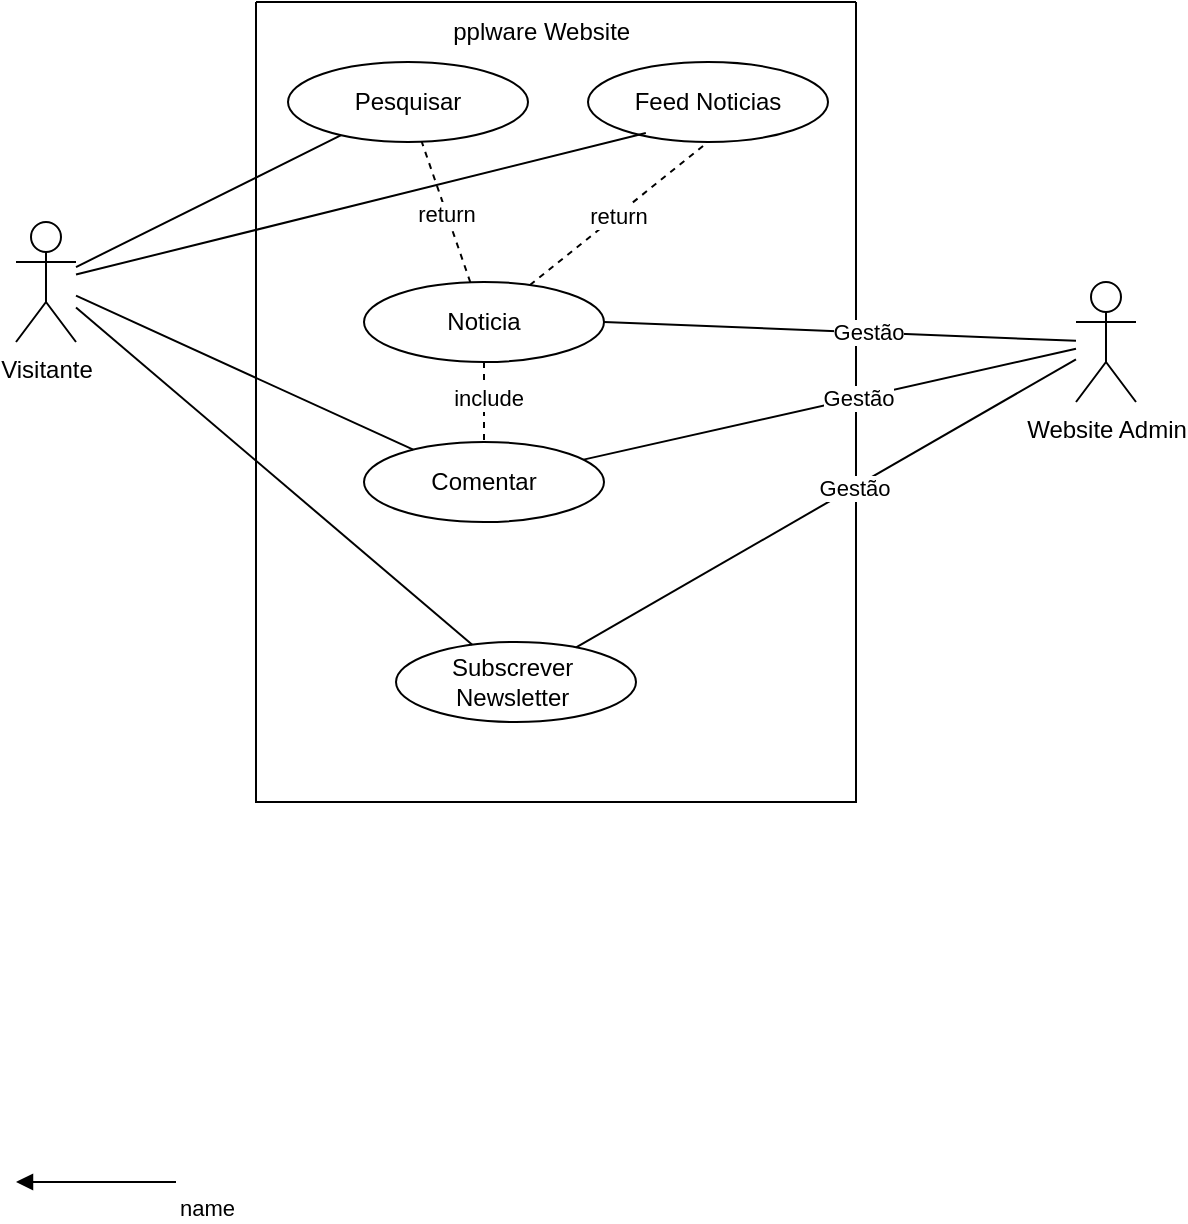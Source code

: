 <mxfile version="22.1.18" type="github">
  <diagram name="Página-1" id="pN39wXMBFtuyC5WhX6lR">
    <mxGraphModel dx="486" dy="464" grid="1" gridSize="10" guides="1" tooltips="1" connect="1" arrows="1" fold="1" page="1" pageScale="1" pageWidth="827" pageHeight="1169" math="0" shadow="0">
      <root>
        <mxCell id="0" />
        <mxCell id="1" parent="0" />
        <mxCell id="wujke9OWW01raQN76-9f-1" value="Visitante" style="shape=umlActor;verticalLabelPosition=bottom;verticalAlign=top;html=1;outlineConnect=0;" parent="1" vertex="1">
          <mxGeometry x="120" y="160" width="30" height="60" as="geometry" />
        </mxCell>
        <mxCell id="wujke9OWW01raQN76-9f-5" value="" style="swimlane;startSize=0;" parent="1" vertex="1">
          <mxGeometry x="240" y="50" width="300" height="400" as="geometry" />
        </mxCell>
        <mxCell id="wujke9OWW01raQN76-9f-3" value="pplware Website&amp;nbsp;" style="text;html=1;align=center;verticalAlign=middle;resizable=0;points=[];autosize=1;strokeColor=none;fillColor=none;" parent="wujke9OWW01raQN76-9f-5" vertex="1">
          <mxGeometry x="84" width="120" height="30" as="geometry" />
        </mxCell>
        <mxCell id="wujke9OWW01raQN76-9f-2" value="Noticia" style="ellipse;whiteSpace=wrap;html=1;" parent="wujke9OWW01raQN76-9f-5" vertex="1">
          <mxGeometry x="54" y="140" width="120" height="40" as="geometry" />
        </mxCell>
        <mxCell id="wujke9OWW01raQN76-9f-20" value="Pesquisar" style="ellipse;whiteSpace=wrap;html=1;" parent="wujke9OWW01raQN76-9f-5" vertex="1">
          <mxGeometry x="16" y="30" width="120" height="40" as="geometry" />
        </mxCell>
        <mxCell id="PxkZ7bjZGEVZncgXgRI6-1" value="Subscrever&amp;nbsp;&lt;br&gt;Newsletter&amp;nbsp;" style="ellipse;whiteSpace=wrap;html=1;" vertex="1" parent="wujke9OWW01raQN76-9f-5">
          <mxGeometry x="70" y="320" width="120" height="40" as="geometry" />
        </mxCell>
        <mxCell id="PxkZ7bjZGEVZncgXgRI6-2" value="Comentar" style="ellipse;whiteSpace=wrap;html=1;" vertex="1" parent="wujke9OWW01raQN76-9f-5">
          <mxGeometry x="54" y="220" width="120" height="40" as="geometry" />
        </mxCell>
        <mxCell id="PxkZ7bjZGEVZncgXgRI6-7" value="" style="endArrow=none;dashed=1;html=1;rounded=0;" edge="1" parent="wujke9OWW01raQN76-9f-5" source="wujke9OWW01raQN76-9f-2" target="wujke9OWW01raQN76-9f-20">
          <mxGeometry width="50" height="50" relative="1" as="geometry">
            <mxPoint x="116" y="102" as="sourcePoint" />
            <mxPoint x="150" y="70" as="targetPoint" />
          </mxGeometry>
        </mxCell>
        <mxCell id="PxkZ7bjZGEVZncgXgRI6-8" value="return" style="edgeLabel;html=1;align=center;verticalAlign=middle;resizable=0;points=[];" vertex="1" connectable="0" parent="PxkZ7bjZGEVZncgXgRI6-7">
          <mxGeometry x="-0.021" relative="1" as="geometry">
            <mxPoint as="offset" />
          </mxGeometry>
        </mxCell>
        <mxCell id="PxkZ7bjZGEVZncgXgRI6-10" value="Feed Noticias" style="ellipse;whiteSpace=wrap;html=1;" vertex="1" parent="wujke9OWW01raQN76-9f-5">
          <mxGeometry x="166" y="30" width="120" height="40" as="geometry" />
        </mxCell>
        <mxCell id="PxkZ7bjZGEVZncgXgRI6-11" value="" style="endArrow=none;dashed=1;html=1;rounded=0;entryX=0.5;entryY=1;entryDx=0;entryDy=0;" edge="1" parent="wujke9OWW01raQN76-9f-5" source="wujke9OWW01raQN76-9f-2" target="PxkZ7bjZGEVZncgXgRI6-10">
          <mxGeometry width="50" height="50" relative="1" as="geometry">
            <mxPoint x="142" y="150" as="sourcePoint" />
            <mxPoint x="98" y="80" as="targetPoint" />
          </mxGeometry>
        </mxCell>
        <mxCell id="PxkZ7bjZGEVZncgXgRI6-12" value="return" style="edgeLabel;html=1;align=center;verticalAlign=middle;resizable=0;points=[];" vertex="1" connectable="0" parent="PxkZ7bjZGEVZncgXgRI6-11">
          <mxGeometry x="-0.021" relative="1" as="geometry">
            <mxPoint as="offset" />
          </mxGeometry>
        </mxCell>
        <mxCell id="PxkZ7bjZGEVZncgXgRI6-5" value="" style="endArrow=none;dashed=1;html=1;rounded=0;" edge="1" parent="wujke9OWW01raQN76-9f-5" source="wujke9OWW01raQN76-9f-2" target="PxkZ7bjZGEVZncgXgRI6-2">
          <mxGeometry width="50" height="50" relative="1" as="geometry">
            <mxPoint x="-134.0" y="200" as="sourcePoint" />
            <mxPoint x="-105.26" y="378.08" as="targetPoint" />
          </mxGeometry>
        </mxCell>
        <mxCell id="PxkZ7bjZGEVZncgXgRI6-15" value="include" style="edgeLabel;html=1;align=center;verticalAlign=middle;resizable=0;points=[];" vertex="1" connectable="0" parent="PxkZ7bjZGEVZncgXgRI6-5">
          <mxGeometry x="-0.129" y="2" relative="1" as="geometry">
            <mxPoint as="offset" />
          </mxGeometry>
        </mxCell>
        <mxCell id="wujke9OWW01raQN76-9f-9" value="Website Admin" style="shape=umlActor;verticalLabelPosition=bottom;verticalAlign=top;html=1;outlineConnect=0;" parent="1" vertex="1">
          <mxGeometry x="650" y="190" width="30" height="60" as="geometry" />
        </mxCell>
        <mxCell id="wujke9OWW01raQN76-9f-10" value="" style="endArrow=none;html=1;rounded=0;exitX=1;exitY=0.5;exitDx=0;exitDy=0;" parent="1" source="wujke9OWW01raQN76-9f-2" target="wujke9OWW01raQN76-9f-9" edge="1">
          <mxGeometry width="50" height="50" relative="1" as="geometry">
            <mxPoint x="430" y="250" as="sourcePoint" />
            <mxPoint x="590" y="140" as="targetPoint" />
          </mxGeometry>
        </mxCell>
        <mxCell id="PxkZ7bjZGEVZncgXgRI6-17" value="Gestão" style="edgeLabel;html=1;align=center;verticalAlign=middle;resizable=0;points=[];" vertex="1" connectable="0" parent="wujke9OWW01raQN76-9f-10">
          <mxGeometry x="0.113" relative="1" as="geometry">
            <mxPoint as="offset" />
          </mxGeometry>
        </mxCell>
        <mxCell id="wujke9OWW01raQN76-9f-13" value="" style="endArrow=none;html=1;rounded=0;" parent="1" source="wujke9OWW01raQN76-9f-1" target="PxkZ7bjZGEVZncgXgRI6-2" edge="1">
          <mxGeometry width="50" height="50" relative="1" as="geometry">
            <mxPoint x="430" y="250" as="sourcePoint" />
            <mxPoint x="351.72" y="335.8" as="targetPoint" />
          </mxGeometry>
        </mxCell>
        <mxCell id="wujke9OWW01raQN76-9f-28" value="" style="endArrow=none;html=1;rounded=0;" parent="1" source="wujke9OWW01raQN76-9f-20" target="wujke9OWW01raQN76-9f-1" edge="1">
          <mxGeometry width="50" height="50" relative="1" as="geometry">
            <mxPoint x="260" y="169" as="sourcePoint" />
            <mxPoint x="379" y="244" as="targetPoint" />
          </mxGeometry>
        </mxCell>
        <mxCell id="PxkZ7bjZGEVZncgXgRI6-14" value="" style="endArrow=none;html=1;rounded=0;exitX=0.241;exitY=0.888;exitDx=0;exitDy=0;exitPerimeter=0;" edge="1" parent="1" source="PxkZ7bjZGEVZncgXgRI6-10" target="wujke9OWW01raQN76-9f-1">
          <mxGeometry width="50" height="50" relative="1" as="geometry">
            <mxPoint x="310" y="145" as="sourcePoint" />
            <mxPoint x="260" y="164" as="targetPoint" />
          </mxGeometry>
        </mxCell>
        <mxCell id="PxkZ7bjZGEVZncgXgRI6-16" value="" style="endArrow=none;html=1;rounded=0;" edge="1" parent="1" source="wujke9OWW01raQN76-9f-1" target="PxkZ7bjZGEVZncgXgRI6-1">
          <mxGeometry width="50" height="50" relative="1" as="geometry">
            <mxPoint x="160" y="208" as="sourcePoint" />
            <mxPoint x="309" y="293" as="targetPoint" />
          </mxGeometry>
        </mxCell>
        <mxCell id="PxkZ7bjZGEVZncgXgRI6-18" value="" style="endArrow=none;html=1;rounded=0;" edge="1" parent="1" source="PxkZ7bjZGEVZncgXgRI6-2" target="wujke9OWW01raQN76-9f-9">
          <mxGeometry width="50" height="50" relative="1" as="geometry">
            <mxPoint x="386" y="220" as="sourcePoint" />
            <mxPoint x="620" y="192" as="targetPoint" />
          </mxGeometry>
        </mxCell>
        <mxCell id="PxkZ7bjZGEVZncgXgRI6-19" value="Gestão" style="edgeLabel;html=1;align=center;verticalAlign=middle;resizable=0;points=[];" vertex="1" connectable="0" parent="PxkZ7bjZGEVZncgXgRI6-18">
          <mxGeometry x="0.113" relative="1" as="geometry">
            <mxPoint as="offset" />
          </mxGeometry>
        </mxCell>
        <mxCell id="PxkZ7bjZGEVZncgXgRI6-20" value="" style="endArrow=none;html=1;rounded=0;" edge="1" parent="1" source="PxkZ7bjZGEVZncgXgRI6-1" target="wujke9OWW01raQN76-9f-9">
          <mxGeometry width="50" height="50" relative="1" as="geometry">
            <mxPoint x="378" y="305" as="sourcePoint" />
            <mxPoint x="630" y="202" as="targetPoint" />
          </mxGeometry>
        </mxCell>
        <mxCell id="PxkZ7bjZGEVZncgXgRI6-21" value="Gestão" style="edgeLabel;html=1;align=center;verticalAlign=middle;resizable=0;points=[];" vertex="1" connectable="0" parent="PxkZ7bjZGEVZncgXgRI6-20">
          <mxGeometry x="0.113" relative="1" as="geometry">
            <mxPoint as="offset" />
          </mxGeometry>
        </mxCell>
        <mxCell id="PxkZ7bjZGEVZncgXgRI6-22" value="name" style="endArrow=block;endFill=1;html=1;edgeStyle=orthogonalEdgeStyle;align=left;verticalAlign=top;rounded=0;" edge="1" parent="1">
          <mxGeometry x="-1" relative="1" as="geometry">
            <mxPoint x="200" y="640" as="sourcePoint" />
            <mxPoint x="120" y="640" as="targetPoint" />
          </mxGeometry>
        </mxCell>
      </root>
    </mxGraphModel>
  </diagram>
</mxfile>
